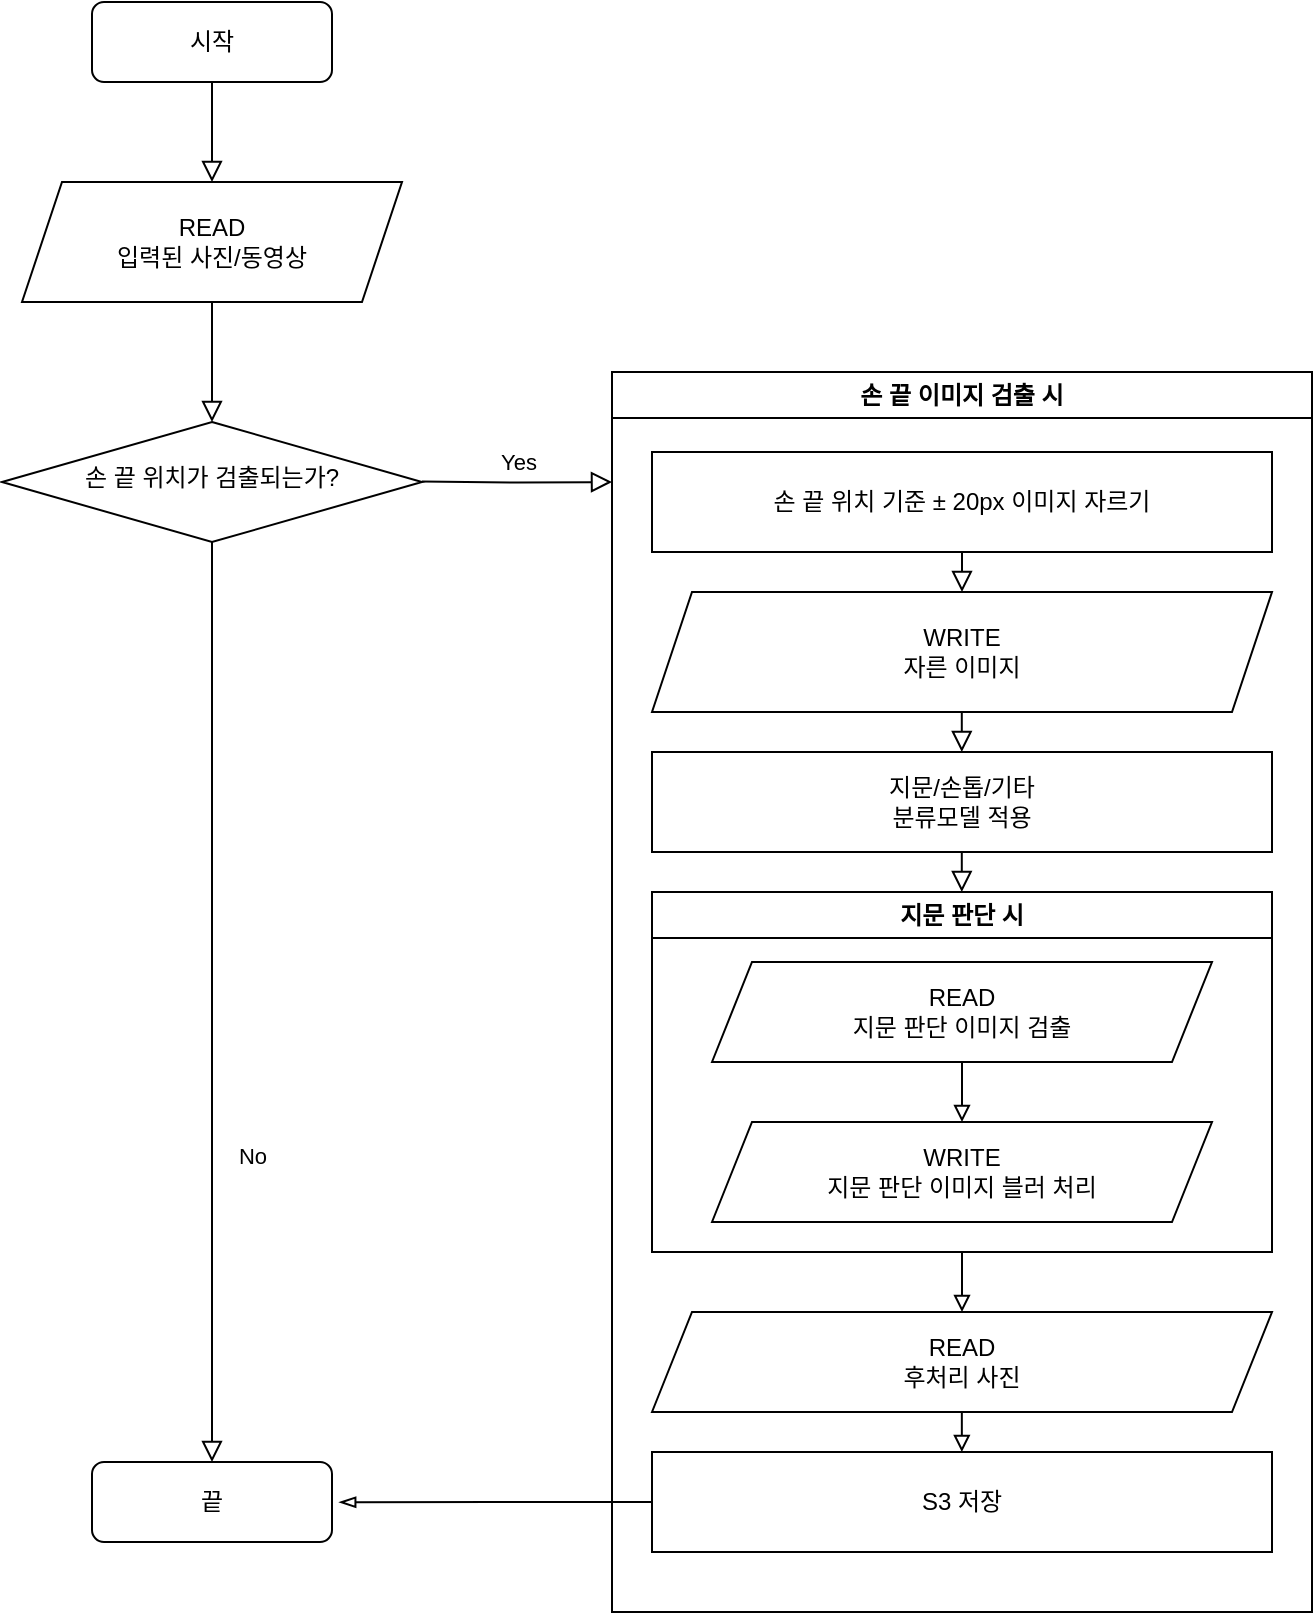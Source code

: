 <mxfile version="22.0.0" type="device">
  <diagram id="C5RBs43oDa-KdzZeNtuy" name="Page-1">
    <mxGraphModel dx="1671" dy="867" grid="1" gridSize="10" guides="1" tooltips="1" connect="1" arrows="1" fold="1" page="1" pageScale="1" pageWidth="827" pageHeight="1169" math="0" shadow="0">
      <root>
        <mxCell id="WIyWlLk6GJQsqaUBKTNV-0" />
        <mxCell id="WIyWlLk6GJQsqaUBKTNV-1" parent="WIyWlLk6GJQsqaUBKTNV-0" />
        <mxCell id="WIyWlLk6GJQsqaUBKTNV-2" value="" style="rounded=0;html=1;jettySize=auto;orthogonalLoop=1;fontSize=11;endArrow=block;endFill=0;endSize=8;strokeWidth=1;shadow=0;labelBackgroundColor=none;edgeStyle=orthogonalEdgeStyle;" parent="WIyWlLk6GJQsqaUBKTNV-1" source="WIyWlLk6GJQsqaUBKTNV-3" edge="1">
          <mxGeometry relative="1" as="geometry">
            <mxPoint x="220" y="170" as="targetPoint" />
          </mxGeometry>
        </mxCell>
        <mxCell id="WIyWlLk6GJQsqaUBKTNV-3" value="시작" style="rounded=1;whiteSpace=wrap;html=1;fontSize=12;glass=0;strokeWidth=1;shadow=0;" parent="WIyWlLk6GJQsqaUBKTNV-1" vertex="1">
          <mxGeometry x="160" y="80" width="120" height="40" as="geometry" />
        </mxCell>
        <mxCell id="WIyWlLk6GJQsqaUBKTNV-4" value="" style="rounded=0;html=1;jettySize=auto;orthogonalLoop=1;fontSize=11;endArrow=block;endFill=0;endSize=8;strokeWidth=1;shadow=0;labelBackgroundColor=none;edgeStyle=orthogonalEdgeStyle;exitX=0.5;exitY=1;exitDx=0;exitDy=0;" parent="WIyWlLk6GJQsqaUBKTNV-1" source="cB1k44KY7UJgh1NcU4_G-0" target="WIyWlLk6GJQsqaUBKTNV-10" edge="1">
          <mxGeometry y="20" relative="1" as="geometry">
            <mxPoint as="offset" />
            <mxPoint x="220" y="250" as="sourcePoint" />
          </mxGeometry>
        </mxCell>
        <mxCell id="WIyWlLk6GJQsqaUBKTNV-8" value="No" style="rounded=0;html=1;jettySize=auto;orthogonalLoop=1;fontSize=11;endArrow=block;endFill=0;endSize=8;strokeWidth=1;shadow=0;labelBackgroundColor=none;edgeStyle=orthogonalEdgeStyle;" parent="WIyWlLk6GJQsqaUBKTNV-1" source="WIyWlLk6GJQsqaUBKTNV-10" target="WIyWlLk6GJQsqaUBKTNV-11" edge="1">
          <mxGeometry x="0.333" y="20" relative="1" as="geometry">
            <mxPoint as="offset" />
          </mxGeometry>
        </mxCell>
        <mxCell id="WIyWlLk6GJQsqaUBKTNV-9" value="Yes" style="edgeStyle=orthogonalEdgeStyle;rounded=0;html=1;jettySize=auto;orthogonalLoop=1;fontSize=11;endArrow=block;endFill=0;endSize=8;strokeWidth=1;shadow=0;labelBackgroundColor=none;" parent="WIyWlLk6GJQsqaUBKTNV-1" edge="1">
          <mxGeometry y="10" relative="1" as="geometry">
            <mxPoint as="offset" />
            <mxPoint x="325" y="319.75" as="sourcePoint" />
            <mxPoint x="420" y="320" as="targetPoint" />
          </mxGeometry>
        </mxCell>
        <mxCell id="WIyWlLk6GJQsqaUBKTNV-10" value="손 끝 위치가 검출되는가?" style="rhombus;whiteSpace=wrap;html=1;shadow=0;fontFamily=Helvetica;fontSize=12;align=center;strokeWidth=1;spacing=6;spacingTop=-4;" parent="WIyWlLk6GJQsqaUBKTNV-1" vertex="1">
          <mxGeometry x="115" y="290" width="210" height="60" as="geometry" />
        </mxCell>
        <mxCell id="WIyWlLk6GJQsqaUBKTNV-11" value="끝" style="rounded=1;whiteSpace=wrap;html=1;fontSize=12;glass=0;strokeWidth=1;shadow=0;" parent="WIyWlLk6GJQsqaUBKTNV-1" vertex="1">
          <mxGeometry x="160" y="810" width="120" height="40" as="geometry" />
        </mxCell>
        <mxCell id="cB1k44KY7UJgh1NcU4_G-0" value="READ&lt;br&gt;입력된 사진/동영상" style="shape=parallelogram;perimeter=parallelogramPerimeter;whiteSpace=wrap;html=1;fixedSize=1;" vertex="1" parent="WIyWlLk6GJQsqaUBKTNV-1">
          <mxGeometry x="125" y="170" width="190" height="60" as="geometry" />
        </mxCell>
        <mxCell id="cB1k44KY7UJgh1NcU4_G-1" value="손 끝 이미지 검출 시" style="swimlane;whiteSpace=wrap;html=1;" vertex="1" parent="WIyWlLk6GJQsqaUBKTNV-1">
          <mxGeometry x="420" y="265" width="350" height="620" as="geometry" />
        </mxCell>
        <mxCell id="cB1k44KY7UJgh1NcU4_G-2" value="손 끝 위치 기준 ± 20px 이미지 자르기" style="rounded=0;whiteSpace=wrap;html=1;" vertex="1" parent="cB1k44KY7UJgh1NcU4_G-1">
          <mxGeometry x="20" y="40" width="310" height="50" as="geometry" />
        </mxCell>
        <mxCell id="cB1k44KY7UJgh1NcU4_G-3" value="WRITE&lt;br&gt;자른 이미지" style="shape=parallelogram;perimeter=parallelogramPerimeter;whiteSpace=wrap;html=1;fixedSize=1;" vertex="1" parent="cB1k44KY7UJgh1NcU4_G-1">
          <mxGeometry x="20" y="110" width="310" height="60" as="geometry" />
        </mxCell>
        <mxCell id="cB1k44KY7UJgh1NcU4_G-5" value="지문/손톱/기타 &lt;br&gt;분류모델 적용" style="rounded=0;whiteSpace=wrap;html=1;" vertex="1" parent="cB1k44KY7UJgh1NcU4_G-1">
          <mxGeometry x="20" y="190" width="310" height="50" as="geometry" />
        </mxCell>
        <mxCell id="cB1k44KY7UJgh1NcU4_G-11" value="" style="edgeStyle=orthogonalEdgeStyle;rounded=0;html=1;jettySize=auto;orthogonalLoop=1;fontSize=11;endArrow=block;endFill=0;endSize=8;strokeWidth=1;shadow=0;labelBackgroundColor=none;exitX=0.5;exitY=1;exitDx=0;exitDy=0;" edge="1" parent="cB1k44KY7UJgh1NcU4_G-1" source="cB1k44KY7UJgh1NcU4_G-2" target="cB1k44KY7UJgh1NcU4_G-3">
          <mxGeometry y="10" relative="1" as="geometry">
            <mxPoint as="offset" />
            <mxPoint x="-95" y="120" as="sourcePoint" />
            <mxPoint y="120.25" as="targetPoint" />
            <Array as="points">
              <mxPoint x="175" y="90" />
            </Array>
          </mxGeometry>
        </mxCell>
        <mxCell id="cB1k44KY7UJgh1NcU4_G-12" value="" style="edgeStyle=orthogonalEdgeStyle;rounded=0;html=1;jettySize=auto;orthogonalLoop=1;fontSize=11;endArrow=block;endFill=0;endSize=8;strokeWidth=1;shadow=0;labelBackgroundColor=none;exitX=0.5;exitY=1;exitDx=0;exitDy=0;" edge="1" parent="cB1k44KY7UJgh1NcU4_G-1">
          <mxGeometry y="10" relative="1" as="geometry">
            <mxPoint as="offset" />
            <mxPoint x="174.9" y="170" as="sourcePoint" />
            <mxPoint x="174.9" y="190" as="targetPoint" />
            <Array as="points">
              <mxPoint x="174.9" y="170" />
            </Array>
          </mxGeometry>
        </mxCell>
        <mxCell id="cB1k44KY7UJgh1NcU4_G-13" value="" style="edgeStyle=orthogonalEdgeStyle;rounded=0;html=1;jettySize=auto;orthogonalLoop=1;fontSize=11;endArrow=block;endFill=0;endSize=8;strokeWidth=1;shadow=0;labelBackgroundColor=none;exitX=0.5;exitY=1;exitDx=0;exitDy=0;" edge="1" parent="cB1k44KY7UJgh1NcU4_G-1">
          <mxGeometry y="10" relative="1" as="geometry">
            <mxPoint as="offset" />
            <mxPoint x="174.9" y="240" as="sourcePoint" />
            <mxPoint x="174.9" y="260" as="targetPoint" />
            <Array as="points">
              <mxPoint x="174.9" y="240" />
            </Array>
          </mxGeometry>
        </mxCell>
        <mxCell id="cB1k44KY7UJgh1NcU4_G-30" value="" style="edgeStyle=orthogonalEdgeStyle;rounded=0;orthogonalLoop=1;jettySize=auto;html=1;endArrow=block;endFill=0;" edge="1" parent="cB1k44KY7UJgh1NcU4_G-1" source="cB1k44KY7UJgh1NcU4_G-17" target="cB1k44KY7UJgh1NcU4_G-29">
          <mxGeometry relative="1" as="geometry" />
        </mxCell>
        <mxCell id="cB1k44KY7UJgh1NcU4_G-17" value="지문 판단 시" style="swimlane;whiteSpace=wrap;html=1;" vertex="1" parent="cB1k44KY7UJgh1NcU4_G-1">
          <mxGeometry x="20" y="260" width="310" height="180" as="geometry" />
        </mxCell>
        <mxCell id="cB1k44KY7UJgh1NcU4_G-28" value="" style="edgeStyle=orthogonalEdgeStyle;rounded=0;orthogonalLoop=1;jettySize=auto;html=1;endArrow=block;endFill=0;" edge="1" parent="cB1k44KY7UJgh1NcU4_G-17" source="cB1k44KY7UJgh1NcU4_G-26" target="cB1k44KY7UJgh1NcU4_G-27">
          <mxGeometry relative="1" as="geometry" />
        </mxCell>
        <mxCell id="cB1k44KY7UJgh1NcU4_G-26" value="READ&lt;br&gt;지문 판단 이미지 검출" style="shape=parallelogram;perimeter=parallelogramPerimeter;whiteSpace=wrap;html=1;fixedSize=1;" vertex="1" parent="cB1k44KY7UJgh1NcU4_G-17">
          <mxGeometry x="30" y="35" width="250" height="50" as="geometry" />
        </mxCell>
        <mxCell id="cB1k44KY7UJgh1NcU4_G-27" value="WRITE&lt;br&gt;지문 판단 이미지 블러 처리" style="shape=parallelogram;perimeter=parallelogramPerimeter;whiteSpace=wrap;html=1;fixedSize=1;" vertex="1" parent="cB1k44KY7UJgh1NcU4_G-17">
          <mxGeometry x="30" y="115" width="250" height="50" as="geometry" />
        </mxCell>
        <mxCell id="cB1k44KY7UJgh1NcU4_G-32" value="" style="edgeStyle=orthogonalEdgeStyle;rounded=0;orthogonalLoop=1;jettySize=auto;html=1;endArrow=block;endFill=0;" edge="1" parent="cB1k44KY7UJgh1NcU4_G-1">
          <mxGeometry relative="1" as="geometry">
            <mxPoint x="174.92" y="520" as="sourcePoint" />
            <mxPoint x="174.92" y="540" as="targetPoint" />
          </mxGeometry>
        </mxCell>
        <mxCell id="cB1k44KY7UJgh1NcU4_G-29" value="READ&lt;br&gt;후처리 사진" style="shape=parallelogram;perimeter=parallelogramPerimeter;whiteSpace=wrap;html=1;fixedSize=1;" vertex="1" parent="cB1k44KY7UJgh1NcU4_G-1">
          <mxGeometry x="20" y="470" width="310" height="50" as="geometry" />
        </mxCell>
        <mxCell id="cB1k44KY7UJgh1NcU4_G-31" value="S3 저장" style="rounded=0;whiteSpace=wrap;html=1;" vertex="1" parent="cB1k44KY7UJgh1NcU4_G-1">
          <mxGeometry x="20" y="540" width="310" height="50" as="geometry" />
        </mxCell>
        <mxCell id="cB1k44KY7UJgh1NcU4_G-35" style="edgeStyle=orthogonalEdgeStyle;rounded=0;orthogonalLoop=1;jettySize=auto;html=1;exitX=0;exitY=0.5;exitDx=0;exitDy=0;entryX=1.03;entryY=0.503;entryDx=0;entryDy=0;entryPerimeter=0;endArrow=blockThin;endFill=0;" edge="1" parent="WIyWlLk6GJQsqaUBKTNV-1" source="cB1k44KY7UJgh1NcU4_G-31" target="WIyWlLk6GJQsqaUBKTNV-11">
          <mxGeometry relative="1" as="geometry" />
        </mxCell>
      </root>
    </mxGraphModel>
  </diagram>
</mxfile>
